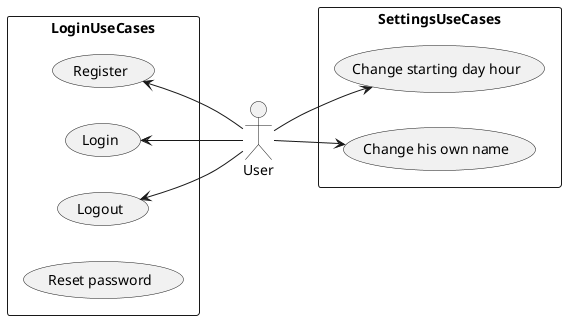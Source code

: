 @startuml
'https://plantuml.com/use-case-diagram
left to right direction
rectangle LoginUseCases {
    usecase "Register"
    usecase "Login"
    usecase "Logout"
    usecase "Reset password"
}

rectangle SettingsUseCases{
    usecase "Change starting day hour"
    usecase "Change his own name"
}

User -up-> (Logout)
User -up-> (Login)
User -up-> (Register)
User -down-> (Change starting day hour)
User -down-> (Change his own name)


'rectangle ApplicationUseCases_partA{
'    usecase "Create card"
'    usecase "Edit own card"
'    usecase "Delete own card"
'    usecase "Review card"
'}
'
'rectangle ApplicationUseCases_partB{
'    usecase "Search"
'    usecase "List cards"
'    usecase "List own subscriptions"
'    usecase "List created cards"
'    usecase "Subscribe to card"
'    usecase "Unsubscribe to card"
'}
'
'User -up-> (Create card)
'User -up-> (Edit own card)
'User -up-> (Delete own card)
'User -up-> (Review card)
'User -down-> (Search)
'(Search) -down-> (List cards) : <<Include>>
'User -down-> (List own subscriptions)
'(List own subscriptions) -down-> (List cards) : <<Include>>
'User -down-> (List created cards)
'(List created cards) -down-> (List cards) : <<Include>>
'User -down-> (Subscribe to card)
'User -down-> (Unsubscribe to card)


'rectangle AdminUseCases{
'    usecase "Import cards in batch"
'}
'
'Admin -up-|> User
'Admin --> (Import cards in batch)

@enduml